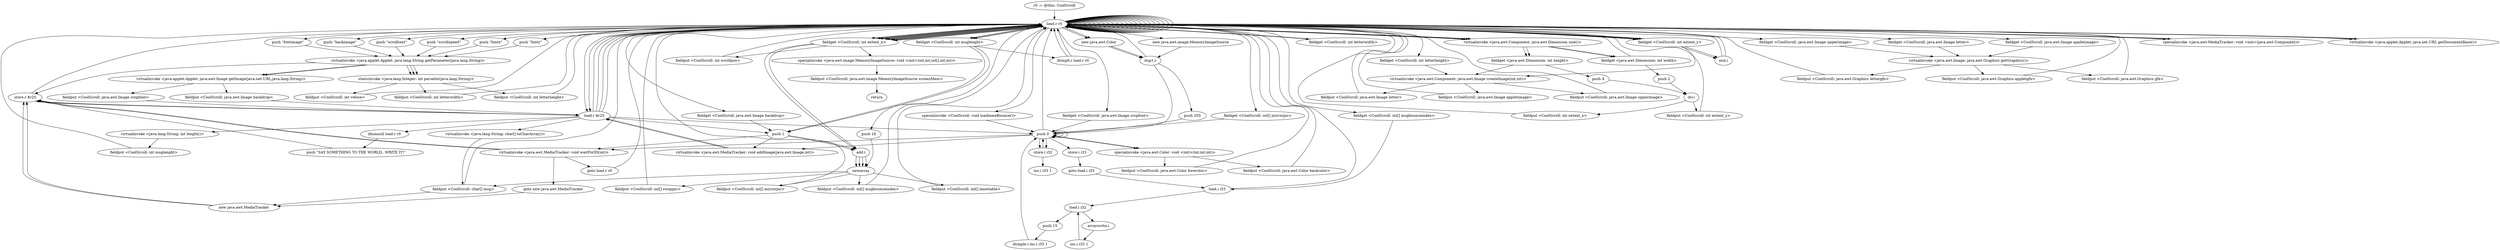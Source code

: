 digraph "" {
    "r0 := @this: CoolScroll"
    "load.r r0"
    "r0 := @this: CoolScroll"->"load.r r0";
    "push \"scrolltext\""
    "load.r r0"->"push \"scrolltext\"";
    "virtualinvoke <java.applet.Applet: java.lang.String getParameter(java.lang.String)>"
    "push \"scrolltext\""->"virtualinvoke <java.applet.Applet: java.lang.String getParameter(java.lang.String)>";
    "store.r $r25"
    "virtualinvoke <java.applet.Applet: java.lang.String getParameter(java.lang.String)>"->"store.r $r25";
    "load.r $r25"
    "store.r $r25"->"load.r $r25";
    "ifnonnull load.r r0"
    "load.r $r25"->"ifnonnull load.r r0";
    "push \"SAY SOMETHING TO THE WORLD...WRITE IT!\""
    "ifnonnull load.r r0"->"push \"SAY SOMETHING TO THE WORLD...WRITE IT!\"";
    "push \"SAY SOMETHING TO THE WORLD...WRITE IT!\""->"store.r $r25";
    "store.r $r25"->"load.r r0";
    "load.r r0"->"load.r r0";
    "push \"scrollspeed\""
    "load.r r0"->"push \"scrollspeed\"";
    "push \"scrollspeed\""->"virtualinvoke <java.applet.Applet: java.lang.String getParameter(java.lang.String)>";
    "staticinvoke <java.lang.Integer: int parseInt(java.lang.String)>"
    "virtualinvoke <java.applet.Applet: java.lang.String getParameter(java.lang.String)>"->"staticinvoke <java.lang.Integer: int parseInt(java.lang.String)>";
    "fieldput <CoolScroll: int veloce>"
    "staticinvoke <java.lang.Integer: int parseInt(java.lang.String)>"->"fieldput <CoolScroll: int veloce>";
    "fieldput <CoolScroll: int veloce>"->"load.r r0";
    "load.r r0"->"load.r r0";
    "push \"fontx\""
    "load.r r0"->"push \"fontx\"";
    "push \"fontx\""->"virtualinvoke <java.applet.Applet: java.lang.String getParameter(java.lang.String)>";
    "virtualinvoke <java.applet.Applet: java.lang.String getParameter(java.lang.String)>"->"staticinvoke <java.lang.Integer: int parseInt(java.lang.String)>";
    "fieldput <CoolScroll: int letterwidth>"
    "staticinvoke <java.lang.Integer: int parseInt(java.lang.String)>"->"fieldput <CoolScroll: int letterwidth>";
    "fieldput <CoolScroll: int letterwidth>"->"load.r r0";
    "load.r r0"->"load.r r0";
    "push \"fonty\""
    "load.r r0"->"push \"fonty\"";
    "push \"fonty\""->"virtualinvoke <java.applet.Applet: java.lang.String getParameter(java.lang.String)>";
    "virtualinvoke <java.applet.Applet: java.lang.String getParameter(java.lang.String)>"->"staticinvoke <java.lang.Integer: int parseInt(java.lang.String)>";
    "fieldput <CoolScroll: int letterheight>"
    "staticinvoke <java.lang.Integer: int parseInt(java.lang.String)>"->"fieldput <CoolScroll: int letterheight>";
    "fieldput <CoolScroll: int letterheight>"->"load.r r0";
    "load.r r0"->"load.r r0";
    "load.r r0"->"load.r r0";
    "fieldget <CoolScroll: int letterwidth>"
    "load.r r0"->"fieldget <CoolScroll: int letterwidth>";
    "fieldget <CoolScroll: int letterwidth>"->"load.r r0";
    "fieldget <CoolScroll: int letterheight>"
    "load.r r0"->"fieldget <CoolScroll: int letterheight>";
    "virtualinvoke <java.awt.Component: java.awt.Image createImage(int,int)>"
    "fieldget <CoolScroll: int letterheight>"->"virtualinvoke <java.awt.Component: java.awt.Image createImage(int,int)>";
    "fieldput <CoolScroll: java.awt.Image letter>"
    "virtualinvoke <java.awt.Component: java.awt.Image createImage(int,int)>"->"fieldput <CoolScroll: java.awt.Image letter>";
    "fieldput <CoolScroll: java.awt.Image letter>"->"load.r r0";
    "load.r r0"->"load.r r0";
    "fieldget <CoolScroll: java.awt.Image letter>"
    "load.r r0"->"fieldget <CoolScroll: java.awt.Image letter>";
    "virtualinvoke <java.awt.Image: java.awt.Graphics getGraphics()>"
    "fieldget <CoolScroll: java.awt.Image letter>"->"virtualinvoke <java.awt.Image: java.awt.Graphics getGraphics()>";
    "fieldput <CoolScroll: java.awt.Graphics lettergfx>"
    "virtualinvoke <java.awt.Image: java.awt.Graphics getGraphics()>"->"fieldput <CoolScroll: java.awt.Graphics lettergfx>";
    "fieldput <CoolScroll: java.awt.Graphics lettergfx>"->"load.r r0";
    "load.r r0"->"load.r r0";
    "load.r r0"->"load.r r0";
    "virtualinvoke <java.awt.Component: java.awt.Dimension size()>"
    "load.r r0"->"virtualinvoke <java.awt.Component: java.awt.Dimension size()>";
    "fieldget <java.awt.Dimension: int width>"
    "virtualinvoke <java.awt.Component: java.awt.Dimension size()>"->"fieldget <java.awt.Dimension: int width>";
    "fieldget <java.awt.Dimension: int width>"->"load.r r0";
    "load.r r0"->"virtualinvoke <java.awt.Component: java.awt.Dimension size()>";
    "fieldget <java.awt.Dimension: int height>"
    "virtualinvoke <java.awt.Component: java.awt.Dimension size()>"->"fieldget <java.awt.Dimension: int height>";
    "fieldget <java.awt.Dimension: int height>"->"virtualinvoke <java.awt.Component: java.awt.Image createImage(int,int)>";
    "fieldput <CoolScroll: java.awt.Image appletimage>"
    "virtualinvoke <java.awt.Component: java.awt.Image createImage(int,int)>"->"fieldput <CoolScroll: java.awt.Image appletimage>";
    "fieldput <CoolScroll: java.awt.Image appletimage>"->"load.r r0";
    "load.r r0"->"load.r r0";
    "fieldget <CoolScroll: java.awt.Image appletimage>"
    "load.r r0"->"fieldget <CoolScroll: java.awt.Image appletimage>";
    "fieldget <CoolScroll: java.awt.Image appletimage>"->"virtualinvoke <java.awt.Image: java.awt.Graphics getGraphics()>";
    "fieldput <CoolScroll: java.awt.Graphics appletgfx>"
    "virtualinvoke <java.awt.Image: java.awt.Graphics getGraphics()>"->"fieldput <CoolScroll: java.awt.Graphics appletgfx>";
    "fieldput <CoolScroll: java.awt.Graphics appletgfx>"->"load.r r0";
    "load.r r0"->"load.r r0";
    "load.r r0"->"virtualinvoke <java.awt.Component: java.awt.Dimension size()>";
    "virtualinvoke <java.awt.Component: java.awt.Dimension size()>"->"fieldget <java.awt.Dimension: int width>";
    "push 2"
    "fieldget <java.awt.Dimension: int width>"->"push 2";
    "div.i"
    "push 2"->"div.i";
    "fieldput <CoolScroll: int extent_x>"
    "div.i"->"fieldput <CoolScroll: int extent_x>";
    "fieldput <CoolScroll: int extent_x>"->"load.r r0";
    "load.r r0"->"load.r r0";
    "load.r r0"->"virtualinvoke <java.awt.Component: java.awt.Dimension size()>";
    "virtualinvoke <java.awt.Component: java.awt.Dimension size()>"->"fieldget <java.awt.Dimension: int height>";
    "push 4"
    "fieldget <java.awt.Dimension: int height>"->"push 4";
    "push 4"->"div.i";
    "fieldput <CoolScroll: int extent_y>"
    "div.i"->"fieldput <CoolScroll: int extent_y>";
    "fieldput <CoolScroll: int extent_y>"->"load.r r0";
    "load.r r0"->"load.r r0";
    "load.r r0"->"load.r r0";
    "fieldget <CoolScroll: int extent_x>"
    "load.r r0"->"fieldget <CoolScroll: int extent_x>";
    "fieldget <CoolScroll: int extent_x>"->"load.r r0";
    "fieldget <CoolScroll: int extent_y>"
    "load.r r0"->"fieldget <CoolScroll: int extent_y>";
    "fieldget <CoolScroll: int extent_y>"->"virtualinvoke <java.awt.Component: java.awt.Image createImage(int,int)>";
    "fieldput <CoolScroll: java.awt.Image upperimage>"
    "virtualinvoke <java.awt.Component: java.awt.Image createImage(int,int)>"->"fieldput <CoolScroll: java.awt.Image upperimage>";
    "fieldput <CoolScroll: java.awt.Image upperimage>"->"load.r r0";
    "load.r r0"->"load.r r0";
    "fieldget <CoolScroll: java.awt.Image upperimage>"
    "load.r r0"->"fieldget <CoolScroll: java.awt.Image upperimage>";
    "fieldget <CoolScroll: java.awt.Image upperimage>"->"virtualinvoke <java.awt.Image: java.awt.Graphics getGraphics()>";
    "fieldput <CoolScroll: java.awt.Graphics gfx>"
    "virtualinvoke <java.awt.Image: java.awt.Graphics getGraphics()>"->"fieldput <CoolScroll: java.awt.Graphics gfx>";
    "fieldput <CoolScroll: java.awt.Graphics gfx>"->"load.r r0";
    "load.r r0"->"load.r r0";
    "load.r r0"->"fieldget <CoolScroll: int extent_x>";
    "fieldput <CoolScroll: int scrollpos>"
    "fieldget <CoolScroll: int extent_x>"->"fieldput <CoolScroll: int scrollpos>";
    "fieldput <CoolScroll: int scrollpos>"->"load.r r0";
    "load.r r0"->"load.r r0";
    "load.r r0"->"fieldget <CoolScroll: int extent_x>";
    "fieldget <CoolScroll: int extent_x>"->"load.r r0";
    "load.r r0"->"fieldget <CoolScroll: int extent_y>";
    "mul.i"
    "fieldget <CoolScroll: int extent_y>"->"mul.i";
    "mul.i"->"load.r r0";
    "load.r r0"->"fieldget <CoolScroll: int extent_x>";
    "add.i"
    "fieldget <CoolScroll: int extent_x>"->"add.i";
    "newarray"
    "add.i"->"newarray";
    "fieldput <CoolScroll: int[] swappic>"
    "newarray"->"fieldput <CoolScroll: int[] swappic>";
    "fieldput <CoolScroll: int[] swappic>"->"load.r r0";
    "load.r r0"->"load.r r0";
    "load.r r0"->"fieldget <CoolScroll: int extent_x>";
    "fieldget <CoolScroll: int extent_x>"->"load.r r0";
    "load.r r0"->"fieldget <CoolScroll: int extent_y>";
    "fieldget <CoolScroll: int extent_y>"->"mul.i";
    "mul.i"->"load.r r0";
    "load.r r0"->"fieldget <CoolScroll: int extent_x>";
    "fieldget <CoolScroll: int extent_x>"->"add.i";
    "add.i"->"newarray";
    "fieldput <CoolScroll: int[] mirrorpic>"
    "newarray"->"fieldput <CoolScroll: int[] mirrorpic>";
    "fieldput <CoolScroll: int[] mirrorpic>"->"load.r r0";
    "load.r r0"->"load.r $r25";
    "virtualinvoke <java.lang.String: int length()>"
    "load.r $r25"->"virtualinvoke <java.lang.String: int length()>";
    "fieldput <CoolScroll: int msglenght>"
    "virtualinvoke <java.lang.String: int length()>"->"fieldput <CoolScroll: int msglenght>";
    "fieldput <CoolScroll: int msglenght>"->"load.r r0";
    "load.r r0"->"load.r r0";
    "fieldget <CoolScroll: int msglenght>"
    "load.r r0"->"fieldget <CoolScroll: int msglenght>";
    "push 1"
    "fieldget <CoolScroll: int msglenght>"->"push 1";
    "push 1"->"add.i";
    "add.i"->"newarray";
    "fieldput <CoolScroll: char[] msg>"
    "newarray"->"fieldput <CoolScroll: char[] msg>";
    "fieldput <CoolScroll: char[] msg>"->"load.r r0";
    "load.r r0"->"load.r r0";
    "load.r r0"->"fieldget <CoolScroll: int msglenght>";
    "fieldget <CoolScroll: int msglenght>"->"push 1";
    "push 1"->"add.i";
    "add.i"->"newarray";
    "fieldput <CoolScroll: int[] msgbounceindex>"
    "newarray"->"fieldput <CoolScroll: int[] msgbounceindex>";
    "fieldput <CoolScroll: int[] msgbounceindex>"->"load.r r0";
    "push 16"
    "load.r r0"->"push 16";
    "push 16"->"newarray";
    "fieldput <CoolScroll: int[] lametable>"
    "newarray"->"fieldput <CoolScroll: int[] lametable>";
    "fieldput <CoolScroll: int[] lametable>"->"load.r r0";
    "specialinvoke <CoolScroll: void loadlameBounce()>"
    "load.r r0"->"specialinvoke <CoolScroll: void loadlameBounce()>";
    "push 0"
    "specialinvoke <CoolScroll: void loadlameBounce()>"->"push 0";
    "store.i i32"
    "push 0"->"store.i i32";
    "store.i i32"->"push 0";
    "store.i i33"
    "push 0"->"store.i i33";
    "goto load.i i33"
    "store.i i33"->"goto load.i i33";
    "load.i i33"
    "goto load.i i33"->"load.i i33";
    "load.i i33"->"load.r r0";
    "load.r r0"->"fieldget <CoolScroll: int msglenght>";
    "ifcmplt.i load.r r0"
    "fieldget <CoolScroll: int msglenght>"->"ifcmplt.i load.r r0";
    "ifcmplt.i load.r r0"->"load.r r0";
    "load.r r0"->"load.r $r25";
    "virtualinvoke <java.lang.String: char[] toCharArray()>"
    "load.r $r25"->"virtualinvoke <java.lang.String: char[] toCharArray()>";
    "virtualinvoke <java.lang.String: char[] toCharArray()>"->"fieldput <CoolScroll: char[] msg>";
    "new java.awt.MediaTracker"
    "fieldput <CoolScroll: char[] msg>"->"new java.awt.MediaTracker";
    "new java.awt.MediaTracker"->"store.r $r25";
    "store.r $r25"->"load.r $r25";
    "load.r $r25"->"load.r r0";
    "specialinvoke <java.awt.MediaTracker: void <init>(java.awt.Component)>"
    "load.r r0"->"specialinvoke <java.awt.MediaTracker: void <init>(java.awt.Component)>";
    "specialinvoke <java.awt.MediaTracker: void <init>(java.awt.Component)>"->"load.r r0";
    "load.r r0"->"load.r r0";
    "load.r r0"->"load.r r0";
    "virtualinvoke <java.applet.Applet: java.net.URL getDocumentBase()>"
    "load.r r0"->"virtualinvoke <java.applet.Applet: java.net.URL getDocumentBase()>";
    "virtualinvoke <java.applet.Applet: java.net.URL getDocumentBase()>"->"load.r r0";
    "push \"fontimage\""
    "load.r r0"->"push \"fontimage\"";
    "push \"fontimage\""->"virtualinvoke <java.applet.Applet: java.lang.String getParameter(java.lang.String)>";
    "virtualinvoke <java.applet.Applet: java.awt.Image getImage(java.net.URL,java.lang.String)>"
    "virtualinvoke <java.applet.Applet: java.lang.String getParameter(java.lang.String)>"->"virtualinvoke <java.applet.Applet: java.awt.Image getImage(java.net.URL,java.lang.String)>";
    "fieldput <CoolScroll: java.awt.Image cropfont>"
    "virtualinvoke <java.applet.Applet: java.awt.Image getImage(java.net.URL,java.lang.String)>"->"fieldput <CoolScroll: java.awt.Image cropfont>";
    "fieldput <CoolScroll: java.awt.Image cropfont>"->"load.r $r25";
    "load.r $r25"->"load.r r0";
    "fieldget <CoolScroll: java.awt.Image cropfont>"
    "load.r r0"->"fieldget <CoolScroll: java.awt.Image cropfont>";
    "fieldget <CoolScroll: java.awt.Image cropfont>"->"push 0";
    "virtualinvoke <java.awt.MediaTracker: void addImage(java.awt.Image,int)>"
    "push 0"->"virtualinvoke <java.awt.MediaTracker: void addImage(java.awt.Image,int)>";
    "virtualinvoke <java.awt.MediaTracker: void addImage(java.awt.Image,int)>"->"load.r $r25";
    "load.r $r25"->"push 0";
    "virtualinvoke <java.awt.MediaTracker: void waitForID(int)>"
    "push 0"->"virtualinvoke <java.awt.MediaTracker: void waitForID(int)>";
    "goto new java.awt.MediaTracker"
    "virtualinvoke <java.awt.MediaTracker: void waitForID(int)>"->"goto new java.awt.MediaTracker";
    "goto new java.awt.MediaTracker"->"new java.awt.MediaTracker";
    "new java.awt.MediaTracker"->"store.r $r25";
    "store.r $r25"->"load.r $r25";
    "load.r $r25"->"load.r r0";
    "load.r r0"->"specialinvoke <java.awt.MediaTracker: void <init>(java.awt.Component)>";
    "specialinvoke <java.awt.MediaTracker: void <init>(java.awt.Component)>"->"load.r r0";
    "load.r r0"->"load.r r0";
    "load.r r0"->"load.r r0";
    "load.r r0"->"virtualinvoke <java.applet.Applet: java.net.URL getDocumentBase()>";
    "virtualinvoke <java.applet.Applet: java.net.URL getDocumentBase()>"->"load.r r0";
    "push \"backimage\""
    "load.r r0"->"push \"backimage\"";
    "push \"backimage\""->"virtualinvoke <java.applet.Applet: java.lang.String getParameter(java.lang.String)>";
    "virtualinvoke <java.applet.Applet: java.lang.String getParameter(java.lang.String)>"->"virtualinvoke <java.applet.Applet: java.awt.Image getImage(java.net.URL,java.lang.String)>";
    "fieldput <CoolScroll: java.awt.Image backdrop>"
    "virtualinvoke <java.applet.Applet: java.awt.Image getImage(java.net.URL,java.lang.String)>"->"fieldput <CoolScroll: java.awt.Image backdrop>";
    "fieldput <CoolScroll: java.awt.Image backdrop>"->"load.r $r25";
    "load.r $r25"->"load.r r0";
    "fieldget <CoolScroll: java.awt.Image backdrop>"
    "load.r r0"->"fieldget <CoolScroll: java.awt.Image backdrop>";
    "fieldget <CoolScroll: java.awt.Image backdrop>"->"push 1";
    "push 1"->"virtualinvoke <java.awt.MediaTracker: void addImage(java.awt.Image,int)>";
    "virtualinvoke <java.awt.MediaTracker: void addImage(java.awt.Image,int)>"->"load.r $r25";
    "load.r $r25"->"push 1";
    "push 1"->"virtualinvoke <java.awt.MediaTracker: void waitForID(int)>";
    "goto load.r r0"
    "virtualinvoke <java.awt.MediaTracker: void waitForID(int)>"->"goto load.r r0";
    "goto load.r r0"->"load.r r0";
    "new java.awt.Color"
    "load.r r0"->"new java.awt.Color";
    "dup1.r"
    "new java.awt.Color"->"dup1.r";
    "push 255"
    "dup1.r"->"push 255";
    "push 255"->"push 0";
    "push 0"->"push 0";
    "specialinvoke <java.awt.Color: void <init>(int,int,int)>"
    "push 0"->"specialinvoke <java.awt.Color: void <init>(int,int,int)>";
    "fieldput <CoolScroll: java.awt.Color forecolor>"
    "specialinvoke <java.awt.Color: void <init>(int,int,int)>"->"fieldput <CoolScroll: java.awt.Color forecolor>";
    "fieldput <CoolScroll: java.awt.Color forecolor>"->"load.r r0";
    "load.r r0"->"new java.awt.Color";
    "new java.awt.Color"->"dup1.r";
    "dup1.r"->"push 0";
    "push 0"->"push 0";
    "push 0"->"push 0";
    "push 0"->"specialinvoke <java.awt.Color: void <init>(int,int,int)>";
    "fieldput <CoolScroll: java.awt.Color backcolor>"
    "specialinvoke <java.awt.Color: void <init>(int,int,int)>"->"fieldput <CoolScroll: java.awt.Color backcolor>";
    "fieldput <CoolScroll: java.awt.Color backcolor>"->"load.r r0";
    "new java.awt.image.MemoryImageSource"
    "load.r r0"->"new java.awt.image.MemoryImageSource";
    "new java.awt.image.MemoryImageSource"->"dup1.r";
    "dup1.r"->"load.r r0";
    "load.r r0"->"fieldget <CoolScroll: int extent_x>";
    "fieldget <CoolScroll: int extent_x>"->"load.r r0";
    "load.r r0"->"fieldget <CoolScroll: int extent_y>";
    "fieldget <CoolScroll: int extent_y>"->"load.r r0";
    "fieldget <CoolScroll: int[] mirrorpic>"
    "load.r r0"->"fieldget <CoolScroll: int[] mirrorpic>";
    "fieldget <CoolScroll: int[] mirrorpic>"->"push 0";
    "push 0"->"load.r r0";
    "load.r r0"->"fieldget <CoolScroll: int extent_x>";
    "specialinvoke <java.awt.image.MemoryImageSource: void <init>(int,int,int[],int,int)>"
    "fieldget <CoolScroll: int extent_x>"->"specialinvoke <java.awt.image.MemoryImageSource: void <init>(int,int,int[],int,int)>";
    "fieldput <CoolScroll: java.awt.image.MemoryImageSource screenMem>"
    "specialinvoke <java.awt.image.MemoryImageSource: void <init>(int,int,int[],int,int)>"->"fieldput <CoolScroll: java.awt.image.MemoryImageSource screenMem>";
    "return"
    "fieldput <CoolScroll: java.awt.image.MemoryImageSource screenMem>"->"return";
    "virtualinvoke <java.awt.MediaTracker: void waitForID(int)>"->"store.r $r25";
    "virtualinvoke <java.awt.MediaTracker: void waitForID(int)>"->"store.r $r25";
    "ifcmplt.i load.r r0"->"load.r r0";
    "fieldget <CoolScroll: int[] msgbounceindex>"
    "load.r r0"->"fieldget <CoolScroll: int[] msgbounceindex>";
    "fieldget <CoolScroll: int[] msgbounceindex>"->"load.i i33";
    "load.i i32"
    "load.i i33"->"load.i i32";
    "arraywrite.i"
    "load.i i32"->"arraywrite.i";
    "inc.i i32 1"
    "arraywrite.i"->"inc.i i32 1";
    "inc.i i32 1"->"load.i i32";
    "push 15"
    "load.i i32"->"push 15";
    "ifcmple.i inc.i i33 1"
    "push 15"->"ifcmple.i inc.i i33 1";
    "ifcmple.i inc.i i33 1"->"push 0";
    "push 0"->"store.i i32";
    "inc.i i33 1"
    "store.i i32"->"inc.i i33 1";
}
